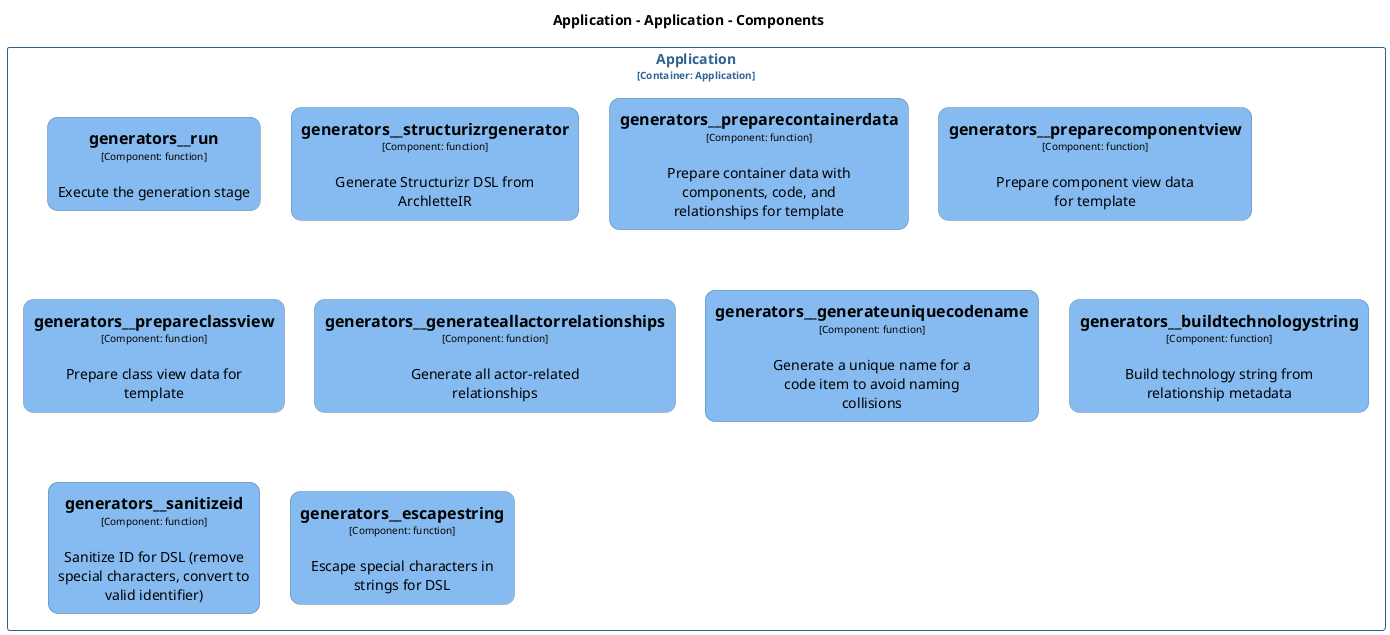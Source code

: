 @startuml
set separator none
title Application - Application - Components

top to bottom direction
skinparam ranksep 60
skinparam nodesep 30

skinparam {
  arrowFontSize 10
  defaultTextAlignment center
  wrapWidth 200
  maxMessageSize 100
  defaultFontName "Arial"
}

hide stereotype

skinparam rectangle<<Application.Application.generators__buildtechnologystring>> {
  BackgroundColor #85bbf0
  FontColor #000000
  BorderColor #5d82a8
  roundCorner 20
  shadowing false
}
skinparam rectangle<<Application.Application.generators__escapestring>> {
  BackgroundColor #85bbf0
  FontColor #000000
  BorderColor #5d82a8
  roundCorner 20
  shadowing false
}
skinparam rectangle<<Application.Application.generators__generateallactorrelationships>> {
  BackgroundColor #85bbf0
  FontColor #000000
  BorderColor #5d82a8
  roundCorner 20
  shadowing false
}
skinparam rectangle<<Application.Application.generators__generateuniquecodename>> {
  BackgroundColor #85bbf0
  FontColor #000000
  BorderColor #5d82a8
  roundCorner 20
  shadowing false
}
skinparam rectangle<<Application.Application.generators__prepareclassview>> {
  BackgroundColor #85bbf0
  FontColor #000000
  BorderColor #5d82a8
  roundCorner 20
  shadowing false
}
skinparam rectangle<<Application.Application.generators__preparecomponentview>> {
  BackgroundColor #85bbf0
  FontColor #000000
  BorderColor #5d82a8
  roundCorner 20
  shadowing false
}
skinparam rectangle<<Application.Application.generators__preparecontainerdata>> {
  BackgroundColor #85bbf0
  FontColor #000000
  BorderColor #5d82a8
  roundCorner 20
  shadowing false
}
skinparam rectangle<<Application.Application.generators__run>> {
  BackgroundColor #85bbf0
  FontColor #000000
  BorderColor #5d82a8
  roundCorner 20
  shadowing false
}
skinparam rectangle<<Application.Application.generators__sanitizeid>> {
  BackgroundColor #85bbf0
  FontColor #000000
  BorderColor #5d82a8
  roundCorner 20
  shadowing false
}
skinparam rectangle<<Application.Application.generators__structurizrgenerator>> {
  BackgroundColor #85bbf0
  FontColor #000000
  BorderColor #5d82a8
  roundCorner 20
  shadowing false
}
skinparam rectangle<<Application.Application>> {
  BorderColor #2e6295
  FontColor #2e6295
  shadowing false
}

rectangle "Application\n<size:10>[Container: Application]</size>" <<Application.Application>> {
  rectangle "==generators__run\n<size:10>[Component: function]</size>\n\nExecute the generation stage" <<Application.Application.generators__run>> as Application.Application.generators__run
  rectangle "==generators__structurizrgenerator\n<size:10>[Component: function]</size>\n\nGenerate Structurizr DSL from ArchletteIR" <<Application.Application.generators__structurizrgenerator>> as Application.Application.generators__structurizrgenerator
  rectangle "==generators__preparecontainerdata\n<size:10>[Component: function]</size>\n\nPrepare container data with components, code, and relationships for template" <<Application.Application.generators__preparecontainerdata>> as Application.Application.generators__preparecontainerdata
  rectangle "==generators__preparecomponentview\n<size:10>[Component: function]</size>\n\nPrepare component view data for template" <<Application.Application.generators__preparecomponentview>> as Application.Application.generators__preparecomponentview
  rectangle "==generators__prepareclassview\n<size:10>[Component: function]</size>\n\nPrepare class view data for template" <<Application.Application.generators__prepareclassview>> as Application.Application.generators__prepareclassview
  rectangle "==generators__generateallactorrelationships\n<size:10>[Component: function]</size>\n\nGenerate all actor-related relationships" <<Application.Application.generators__generateallactorrelationships>> as Application.Application.generators__generateallactorrelationships
  rectangle "==generators__generateuniquecodename\n<size:10>[Component: function]</size>\n\nGenerate a unique name for a code item to avoid naming collisions" <<Application.Application.generators__generateuniquecodename>> as Application.Application.generators__generateuniquecodename
  rectangle "==generators__buildtechnologystring\n<size:10>[Component: function]</size>\n\nBuild technology string from relationship metadata" <<Application.Application.generators__buildtechnologystring>> as Application.Application.generators__buildtechnologystring
  rectangle "==generators__sanitizeid\n<size:10>[Component: function]</size>\n\nSanitize ID for DSL (remove special characters, convert to valid identifier)" <<Application.Application.generators__sanitizeid>> as Application.Application.generators__sanitizeid
  rectangle "==generators__escapestring\n<size:10>[Component: function]</size>\n\nEscape special characters in strings for DSL" <<Application.Application.generators__escapestring>> as Application.Application.generators__escapestring
}

@enduml